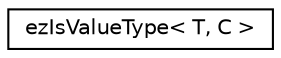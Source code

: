 digraph "Graphical Class Hierarchy"
{
 // LATEX_PDF_SIZE
  edge [fontname="Helvetica",fontsize="10",labelfontname="Helvetica",labelfontsize="10"];
  node [fontname="Helvetica",fontsize="10",shape=record];
  rankdir="LR";
  Node0 [label="ezIsValueType\< T, C \>",height=0.2,width=0.4,color="black", fillcolor="white", style="filled",URL="$de/dca/structez_is_value_type.htm",tooltip="Used to determine if the given type can be stored by value inside an ezVariant (either standard type ..."];
}
